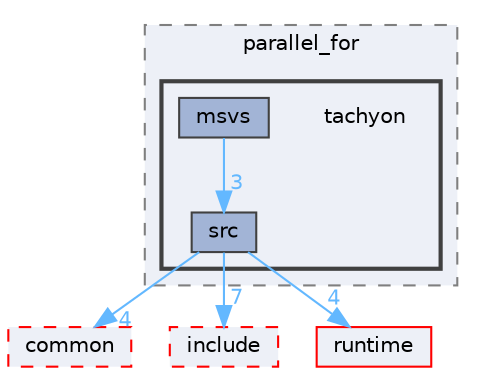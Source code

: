 digraph "external/taskflow/3rd-party/tbb/examples/parallel_for/tachyon"
{
 // LATEX_PDF_SIZE
  bgcolor="transparent";
  edge [fontname=Helvetica,fontsize=10,labelfontname=Helvetica,labelfontsize=10];
  node [fontname=Helvetica,fontsize=10,shape=box,height=0.2,width=0.4];
  compound=true
  subgraph clusterdir_c19d9c190765b3f8fd642fafe7395bab {
    graph [ bgcolor="#edf0f7", pencolor="grey50", label="parallel_for", fontname=Helvetica,fontsize=10 style="filled,dashed", URL="dir_c19d9c190765b3f8fd642fafe7395bab.html",tooltip=""]
  subgraph clusterdir_e88c00dfb36431b400f14758d356667b {
    graph [ bgcolor="#edf0f7", pencolor="grey25", label="", fontname=Helvetica,fontsize=10 style="filled,bold", URL="dir_e88c00dfb36431b400f14758d356667b.html",tooltip=""]
    dir_e88c00dfb36431b400f14758d356667b [shape=plaintext, label="tachyon"];
  dir_1f6991ee6e0ba7a0277007b58ad8a8e7 [label="msvs", fillcolor="#a2b4d6", color="grey25", style="filled", URL="dir_1f6991ee6e0ba7a0277007b58ad8a8e7.html",tooltip=""];
  dir_bab75847af6290bc7e6d90f26fb290b1 [label="src", fillcolor="#a2b4d6", color="grey25", style="filled", URL="dir_bab75847af6290bc7e6d90f26fb290b1.html",tooltip=""];
  }
  }
  dir_54703c436fa5ff1ab20c927331cf8a3a [label="common", fillcolor="#edf0f7", color="red", style="filled,dashed", URL="dir_54703c436fa5ff1ab20c927331cf8a3a.html",tooltip=""];
  dir_9a108c806b4257aefe6c62ce1f799fad [label="include", fillcolor="#edf0f7", color="red", style="filled,dashed", URL="dir_9a108c806b4257aefe6c62ce1f799fad.html",tooltip=""];
  dir_cb031e414f281a658b23dddb30bb9d2c [label="runtime", fillcolor="#edf0f7", color="red", style="filled", URL="dir_cb031e414f281a658b23dddb30bb9d2c.html",tooltip=""];
  dir_1f6991ee6e0ba7a0277007b58ad8a8e7->dir_bab75847af6290bc7e6d90f26fb290b1 [headlabel="3", labeldistance=1.5 headhref="dir_000512_000781.html" href="dir_000512_000781.html" color="steelblue1" fontcolor="steelblue1"];
  dir_bab75847af6290bc7e6d90f26fb290b1->dir_54703c436fa5ff1ab20c927331cf8a3a [headlabel="4", labeldistance=1.5 headhref="dir_000781_000148.html" href="dir_000781_000148.html" color="steelblue1" fontcolor="steelblue1"];
  dir_bab75847af6290bc7e6d90f26fb290b1->dir_9a108c806b4257aefe6c62ce1f799fad [headlabel="7", labeldistance=1.5 headhref="dir_000781_000389.html" href="dir_000781_000389.html" color="steelblue1" fontcolor="steelblue1"];
  dir_bab75847af6290bc7e6d90f26fb290b1->dir_cb031e414f281a658b23dddb30bb9d2c [headlabel="4", labeldistance=1.5 headhref="dir_000781_000628.html" href="dir_000781_000628.html" color="steelblue1" fontcolor="steelblue1"];
}
